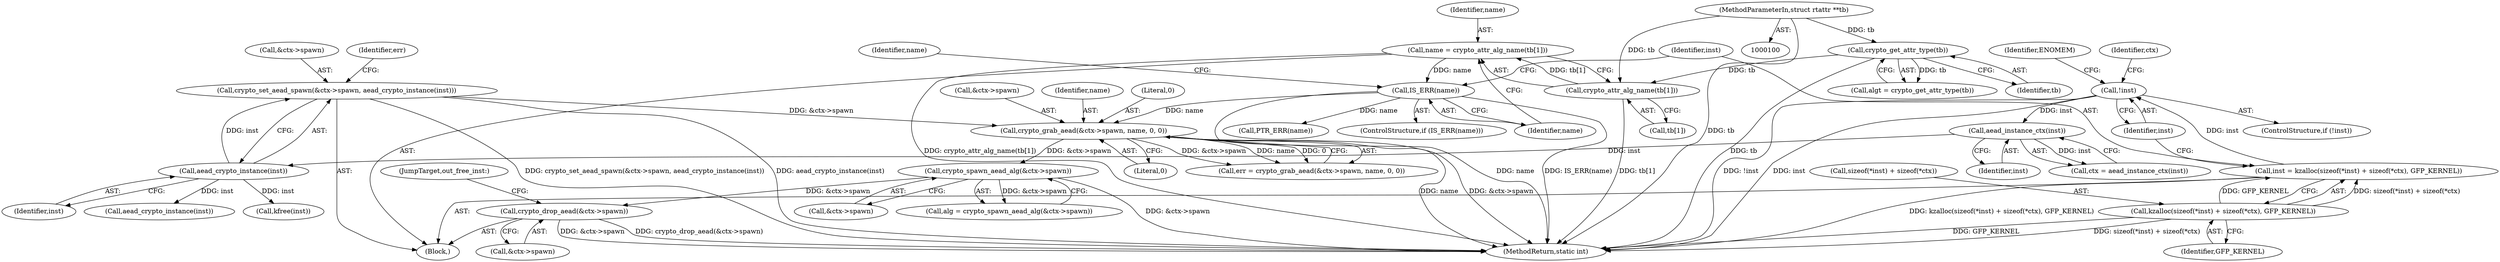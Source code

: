 digraph "0_linux_d76c68109f37cb85b243a1cf0f40313afd2bae68@pointer" {
"1000288" [label="(Call,crypto_drop_aead(&ctx->spawn))"];
"1000177" [label="(Call,crypto_spawn_aead_alg(&ctx->spawn))"];
"1000164" [label="(Call,crypto_grab_aead(&ctx->spawn, name, 0, 0))"];
"1000155" [label="(Call,crypto_set_aead_spawn(&ctx->spawn, aead_crypto_instance(inst)))"];
"1000160" [label="(Call,aead_crypto_instance(inst))"];
"1000153" [label="(Call,aead_instance_ctx(inst))"];
"1000146" [label="(Call,!inst)"];
"1000134" [label="(Call,inst = kzalloc(sizeof(*inst) + sizeof(*ctx), GFP_KERNEL))"];
"1000136" [label="(Call,kzalloc(sizeof(*inst) + sizeof(*ctx), GFP_KERNEL))"];
"1000129" [label="(Call,IS_ERR(name))"];
"1000122" [label="(Call,name = crypto_attr_alg_name(tb[1]))"];
"1000124" [label="(Call,crypto_attr_alg_name(tb[1]))"];
"1000114" [label="(Call,crypto_get_attr_type(tb))"];
"1000102" [label="(MethodParameterIn,struct rtattr **tb)"];
"1000156" [label="(Call,&ctx->spawn)"];
"1000177" [label="(Call,crypto_spawn_aead_alg(&ctx->spawn))"];
"1000162" [label="(Call,err = crypto_grab_aead(&ctx->spawn, name, 0, 0))"];
"1000297" [label="(MethodReturn,static int)"];
"1000112" [label="(Call,algt = crypto_get_attr_type(tb))"];
"1000153" [label="(Call,aead_instance_ctx(inst))"];
"1000151" [label="(Call,ctx = aead_instance_ctx(inst))"];
"1000294" [label="(Call,kfree(inst))"];
"1000114" [label="(Call,crypto_get_attr_type(tb))"];
"1000163" [label="(Identifier,err)"];
"1000146" [label="(Call,!inst)"];
"1000150" [label="(Identifier,ENOMEM)"];
"1000165" [label="(Call,&ctx->spawn)"];
"1000169" [label="(Identifier,name)"];
"1000171" [label="(Literal,0)"];
"1000154" [label="(Identifier,inst)"];
"1000137" [label="(Call,sizeof(*inst) + sizeof(*ctx))"];
"1000288" [label="(Call,crypto_drop_aead(&ctx->spawn))"];
"1000115" [label="(Identifier,tb)"];
"1000160" [label="(Call,aead_crypto_instance(inst))"];
"1000144" [label="(Identifier,GFP_KERNEL)"];
"1000102" [label="(MethodParameterIn,struct rtattr **tb)"];
"1000161" [label="(Identifier,inst)"];
"1000293" [label="(JumpTarget,out_free_inst:)"];
"1000128" [label="(ControlStructure,if (IS_ERR(name)))"];
"1000145" [label="(ControlStructure,if (!inst))"];
"1000164" [label="(Call,crypto_grab_aead(&ctx->spawn, name, 0, 0))"];
"1000170" [label="(Literal,0)"];
"1000130" [label="(Identifier,name)"];
"1000125" [label="(Call,tb[1])"];
"1000289" [label="(Call,&ctx->spawn)"];
"1000129" [label="(Call,IS_ERR(name))"];
"1000132" [label="(Call,PTR_ERR(name))"];
"1000175" [label="(Call,alg = crypto_spawn_aead_alg(&ctx->spawn))"];
"1000136" [label="(Call,kzalloc(sizeof(*inst) + sizeof(*ctx), GFP_KERNEL))"];
"1000178" [label="(Call,&ctx->spawn)"];
"1000152" [label="(Identifier,ctx)"];
"1000105" [label="(Block,)"];
"1000124" [label="(Call,crypto_attr_alg_name(tb[1]))"];
"1000155" [label="(Call,crypto_set_aead_spawn(&ctx->spawn, aead_crypto_instance(inst)))"];
"1000185" [label="(Call,aead_crypto_instance(inst))"];
"1000147" [label="(Identifier,inst)"];
"1000123" [label="(Identifier,name)"];
"1000133" [label="(Identifier,name)"];
"1000135" [label="(Identifier,inst)"];
"1000122" [label="(Call,name = crypto_attr_alg_name(tb[1]))"];
"1000134" [label="(Call,inst = kzalloc(sizeof(*inst) + sizeof(*ctx), GFP_KERNEL))"];
"1000288" -> "1000105"  [label="AST: "];
"1000288" -> "1000289"  [label="CFG: "];
"1000289" -> "1000288"  [label="AST: "];
"1000293" -> "1000288"  [label="CFG: "];
"1000288" -> "1000297"  [label="DDG: &ctx->spawn"];
"1000288" -> "1000297"  [label="DDG: crypto_drop_aead(&ctx->spawn)"];
"1000177" -> "1000288"  [label="DDG: &ctx->spawn"];
"1000177" -> "1000175"  [label="AST: "];
"1000177" -> "1000178"  [label="CFG: "];
"1000178" -> "1000177"  [label="AST: "];
"1000175" -> "1000177"  [label="CFG: "];
"1000177" -> "1000297"  [label="DDG: &ctx->spawn"];
"1000177" -> "1000175"  [label="DDG: &ctx->spawn"];
"1000164" -> "1000177"  [label="DDG: &ctx->spawn"];
"1000164" -> "1000162"  [label="AST: "];
"1000164" -> "1000171"  [label="CFG: "];
"1000165" -> "1000164"  [label="AST: "];
"1000169" -> "1000164"  [label="AST: "];
"1000170" -> "1000164"  [label="AST: "];
"1000171" -> "1000164"  [label="AST: "];
"1000162" -> "1000164"  [label="CFG: "];
"1000164" -> "1000297"  [label="DDG: name"];
"1000164" -> "1000297"  [label="DDG: &ctx->spawn"];
"1000164" -> "1000162"  [label="DDG: &ctx->spawn"];
"1000164" -> "1000162"  [label="DDG: name"];
"1000164" -> "1000162"  [label="DDG: 0"];
"1000155" -> "1000164"  [label="DDG: &ctx->spawn"];
"1000129" -> "1000164"  [label="DDG: name"];
"1000155" -> "1000105"  [label="AST: "];
"1000155" -> "1000160"  [label="CFG: "];
"1000156" -> "1000155"  [label="AST: "];
"1000160" -> "1000155"  [label="AST: "];
"1000163" -> "1000155"  [label="CFG: "];
"1000155" -> "1000297"  [label="DDG: aead_crypto_instance(inst)"];
"1000155" -> "1000297"  [label="DDG: crypto_set_aead_spawn(&ctx->spawn, aead_crypto_instance(inst))"];
"1000160" -> "1000155"  [label="DDG: inst"];
"1000160" -> "1000161"  [label="CFG: "];
"1000161" -> "1000160"  [label="AST: "];
"1000153" -> "1000160"  [label="DDG: inst"];
"1000160" -> "1000185"  [label="DDG: inst"];
"1000160" -> "1000294"  [label="DDG: inst"];
"1000153" -> "1000151"  [label="AST: "];
"1000153" -> "1000154"  [label="CFG: "];
"1000154" -> "1000153"  [label="AST: "];
"1000151" -> "1000153"  [label="CFG: "];
"1000153" -> "1000151"  [label="DDG: inst"];
"1000146" -> "1000153"  [label="DDG: inst"];
"1000146" -> "1000145"  [label="AST: "];
"1000146" -> "1000147"  [label="CFG: "];
"1000147" -> "1000146"  [label="AST: "];
"1000150" -> "1000146"  [label="CFG: "];
"1000152" -> "1000146"  [label="CFG: "];
"1000146" -> "1000297"  [label="DDG: !inst"];
"1000146" -> "1000297"  [label="DDG: inst"];
"1000134" -> "1000146"  [label="DDG: inst"];
"1000134" -> "1000105"  [label="AST: "];
"1000134" -> "1000136"  [label="CFG: "];
"1000135" -> "1000134"  [label="AST: "];
"1000136" -> "1000134"  [label="AST: "];
"1000147" -> "1000134"  [label="CFG: "];
"1000134" -> "1000297"  [label="DDG: kzalloc(sizeof(*inst) + sizeof(*ctx), GFP_KERNEL)"];
"1000136" -> "1000134"  [label="DDG: sizeof(*inst) + sizeof(*ctx)"];
"1000136" -> "1000134"  [label="DDG: GFP_KERNEL"];
"1000136" -> "1000144"  [label="CFG: "];
"1000137" -> "1000136"  [label="AST: "];
"1000144" -> "1000136"  [label="AST: "];
"1000136" -> "1000297"  [label="DDG: GFP_KERNEL"];
"1000136" -> "1000297"  [label="DDG: sizeof(*inst) + sizeof(*ctx)"];
"1000129" -> "1000128"  [label="AST: "];
"1000129" -> "1000130"  [label="CFG: "];
"1000130" -> "1000129"  [label="AST: "];
"1000133" -> "1000129"  [label="CFG: "];
"1000135" -> "1000129"  [label="CFG: "];
"1000129" -> "1000297"  [label="DDG: name"];
"1000129" -> "1000297"  [label="DDG: IS_ERR(name)"];
"1000122" -> "1000129"  [label="DDG: name"];
"1000129" -> "1000132"  [label="DDG: name"];
"1000122" -> "1000105"  [label="AST: "];
"1000122" -> "1000124"  [label="CFG: "];
"1000123" -> "1000122"  [label="AST: "];
"1000124" -> "1000122"  [label="AST: "];
"1000130" -> "1000122"  [label="CFG: "];
"1000122" -> "1000297"  [label="DDG: crypto_attr_alg_name(tb[1])"];
"1000124" -> "1000122"  [label="DDG: tb[1]"];
"1000124" -> "1000125"  [label="CFG: "];
"1000125" -> "1000124"  [label="AST: "];
"1000124" -> "1000297"  [label="DDG: tb[1]"];
"1000114" -> "1000124"  [label="DDG: tb"];
"1000102" -> "1000124"  [label="DDG: tb"];
"1000114" -> "1000112"  [label="AST: "];
"1000114" -> "1000115"  [label="CFG: "];
"1000115" -> "1000114"  [label="AST: "];
"1000112" -> "1000114"  [label="CFG: "];
"1000114" -> "1000297"  [label="DDG: tb"];
"1000114" -> "1000112"  [label="DDG: tb"];
"1000102" -> "1000114"  [label="DDG: tb"];
"1000102" -> "1000100"  [label="AST: "];
"1000102" -> "1000297"  [label="DDG: tb"];
}
